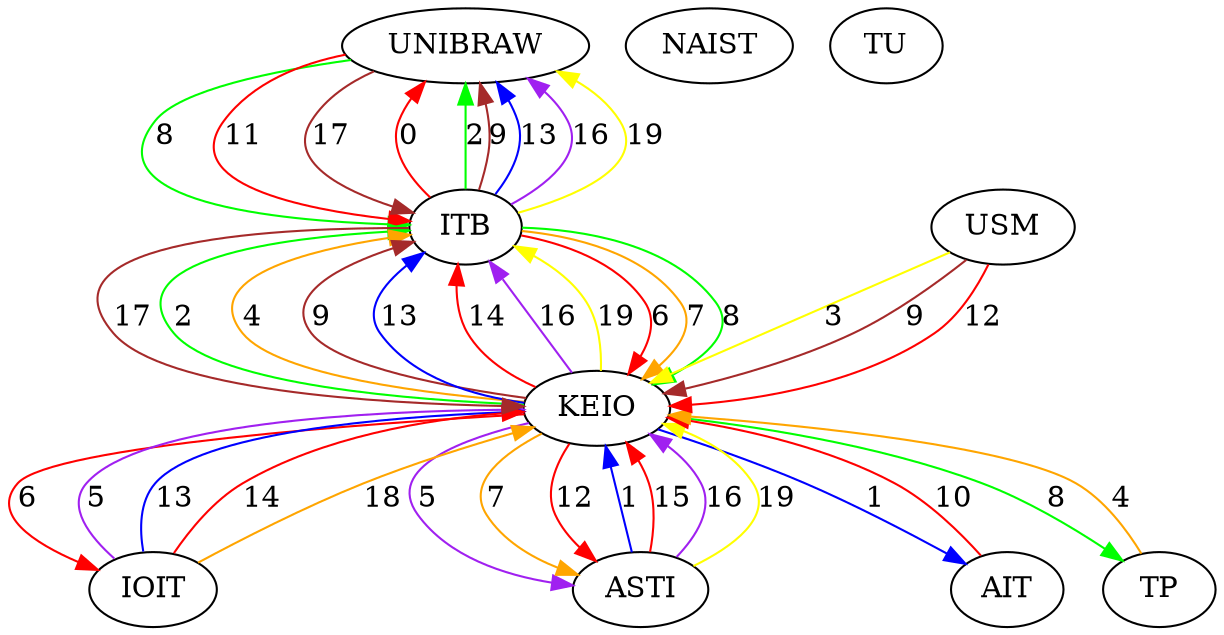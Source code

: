 digraph  {
0 [Internal=1, label=UNIBRAW];
1 [Internal=1, label=NAIST];
2 [Internal=1, label=KEIO];
3 [Internal=1, label=IOIT];
4 [Internal=1, label=ASTI];
5 [Internal=1, label=TU];
6 [Internal=1, label=AIT];
7 [Internal=1, label=ITB];
8 [Internal=1, label=TP];
9 [Internal=1, label=USM];
0 -> 7  [color=green, key=0, label=8];
0 -> 7  [color=red, key=1, label=11];
0 -> 7  [color=brown, key=2, label=17];
2 -> 6  [color=blue, key=0, label=1];
2 -> 7  [color=green, key=0, label=2];
2 -> 7  [color=orange, key=1, label=4];
2 -> 7  [color=brown, key=2, label=9];
2 -> 7  [color=blue, key=3, label=13];
2 -> 7  [color=red, key=4, label=14];
2 -> 7  [color=purple, key=5, label=16];
2 -> 7  [color=yellow, key=6, label=19];
2 -> 4  [color=purple, key=0, label=5];
2 -> 4  [color=orange, key=1, label=7];
2 -> 4  [color=red, key=2, label=12];
2 -> 3  [color=red, key=0, label=6];
2 -> 8  [color=green, key=0, label=8];
3 -> 2  [color=purple, key=0, label=5];
3 -> 2  [color=blue, key=1, label=13];
3 -> 2  [color=red, key=2, label=14];
3 -> 2  [color=orange, key=3, label=18];
4 -> 2  [color=blue, key=0, label=1];
4 -> 2  [color=red, key=1, label=15];
4 -> 2  [color=purple, key=2, label=16];
4 -> 2  [color=yellow, key=3, label=19];
6 -> 2  [color=red, key=0, label=10];
7 -> 0  [color=red, key=0, label=0];
7 -> 0  [color=green, key=1, label=2];
7 -> 0  [color=brown, key=2, label=9];
7 -> 0  [color=blue, key=3, label=13];
7 -> 0  [color=purple, key=4, label=16];
7 -> 0  [color=yellow, key=5, label=19];
7 -> 2  [color=red, key=0, label=6];
7 -> 2  [color=orange, key=1, label=7];
7 -> 2  [color=green, key=2, label=8];
7 -> 2  [color=brown, key=3, label=17];
8 -> 2  [color=orange, key=0, label=4];
9 -> 2  [color=yellow, key=0, label=3];
9 -> 2  [color=brown, key=1, label=9];
9 -> 2  [color=red, key=2, label=12];
}
